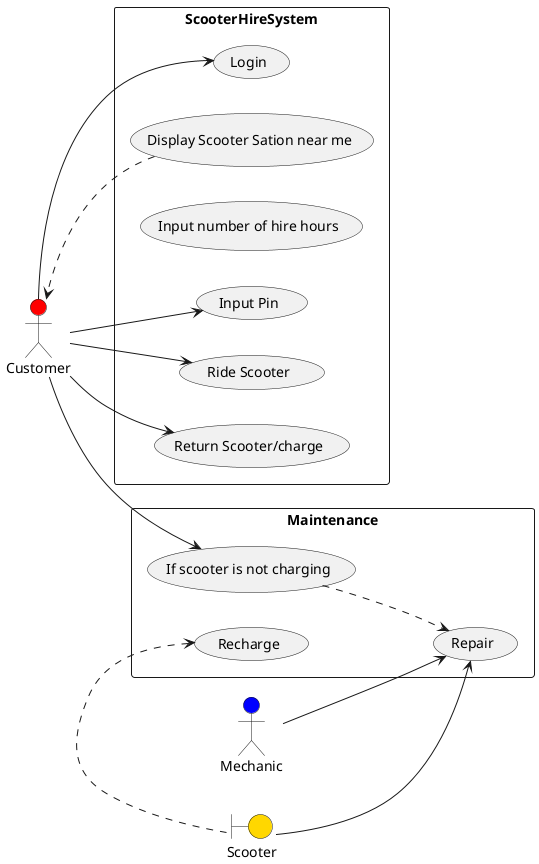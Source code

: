 @startuml
left to right direction
actor "Customer" as fc #Red
actor "Mechanic" as mc #Blue
boundary "Scooter" as sc #Gold
rectangle ScooterHireSystem {
  usecase "Login" as UC1 
  usecase "Display Scooter Sation near me" as UC2
  usecase "Input number of hire hours" as UC3
  usecase "Input Pin" as UC4
  usecase "Ride Scooter" as UC5
  usecase "Return Scooter/charge" as UC6
}
left to right direction
rectangle Maintenance {
usecase "If scooter is not charging" as U1
usecase "Repair" as U2
usecase "Recharge" as U3


}
fc --> UC1
UC2 ...> fc
fc --> UC4
fc --> UC5
fc --> UC6 

fc --> U1
mc --> U2
sc --> U2
U1 ..> U2
U3 <.. sc

@enduml
